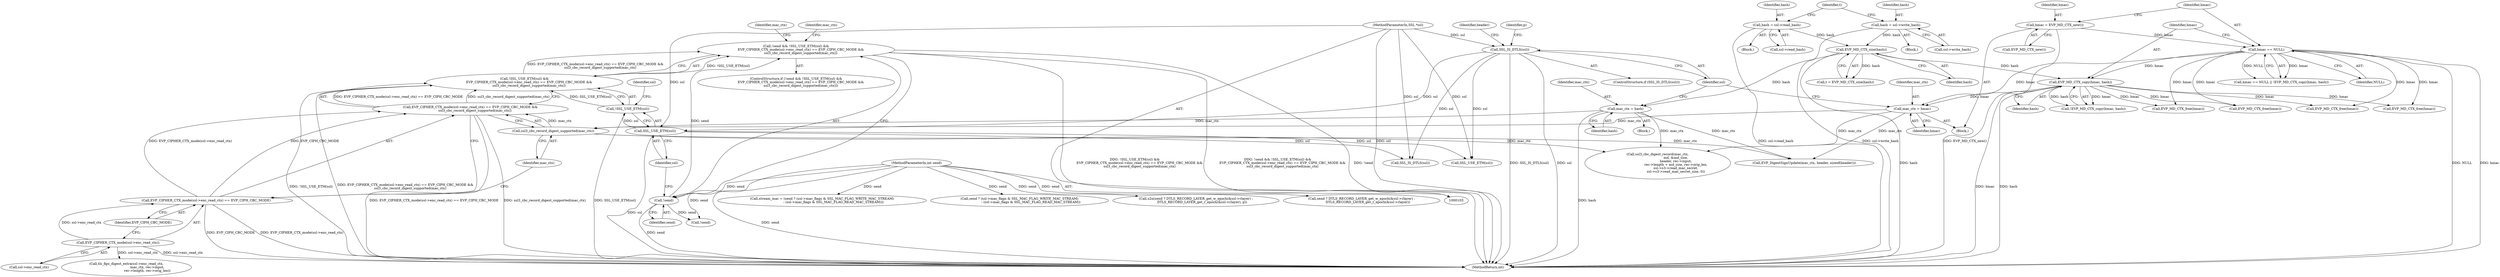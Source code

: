 digraph "1_openssl_4ad93618d26a3ea23d36ad5498ff4f59eff3a4d2_3@del" {
"1000286" [label="(Call,!send && !SSL_USE_ETM(ssl) &&\n         EVP_CIPHER_CTX_mode(ssl->enc_read_ctx) == EVP_CIPH_CBC_MODE &&\n         ssl3_cbc_record_digest_supported(mac_ctx))"];
"1000287" [label="(Call,!send)"];
"1000107" [label="(MethodParameterIn,int send)"];
"1000289" [label="(Call,!SSL_USE_ETM(ssl) &&\n         EVP_CIPHER_CTX_mode(ssl->enc_read_ctx) == EVP_CIPH_CBC_MODE &&\n         ssl3_cbc_record_digest_supported(mac_ctx))"];
"1000290" [label="(Call,!SSL_USE_ETM(ssl))"];
"1000291" [label="(Call,SSL_USE_ETM(ssl))"];
"1000202" [label="(Call,SSL_IS_DTLS(ssl))"];
"1000104" [label="(MethodParameterIn,SSL *ssl)"];
"1000293" [label="(Call,EVP_CIPHER_CTX_mode(ssl->enc_read_ctx) == EVP_CIPH_CBC_MODE &&\n         ssl3_cbc_record_digest_supported(mac_ctx))"];
"1000294" [label="(Call,EVP_CIPHER_CTX_mode(ssl->enc_read_ctx) == EVP_CIPH_CBC_MODE)"];
"1000295" [label="(Call,EVP_CIPHER_CTX_mode(ssl->enc_read_ctx))"];
"1000300" [label="(Call,ssl3_cbc_record_digest_supported(mac_ctx))"];
"1000178" [label="(Call,mac_ctx = hash)"];
"1000166" [label="(Call,EVP_MD_CTX_size(hash))"];
"1000159" [label="(Call,hash = ssl->read_hash)"];
"1000145" [label="(Call,hash = ssl->write_hash)"];
"1000198" [label="(Call,mac_ctx = hmac)"];
"1000188" [label="(Call,hmac == NULL)"];
"1000183" [label="(Call,hmac = EVP_MD_CTX_new())"];
"1000192" [label="(Call,EVP_MD_CTX_copy(hmac, hash))"];
"1000208" [label="(Identifier,p)"];
"1000178" [label="(Call,mac_ctx = hash)"];
"1000187" [label="(Call,hmac == NULL || !EVP_MD_CTX_copy(hmac, hash))"];
"1000300" [label="(Call,ssl3_cbc_record_digest_supported(mac_ctx))"];
"1000145" [label="(Call,hash = ssl->write_hash)"];
"1000185" [label="(Call,EVP_MD_CTX_new())"];
"1000190" [label="(Identifier,NULL)"];
"1000193" [label="(Identifier,hmac)"];
"1000201" [label="(ControlStructure,if (SSL_IS_DTLS(ssl)))"];
"1000296" [label="(Call,ssl->enc_read_ctx)"];
"1000377" [label="(Call,!send)"];
"1000183" [label="(Call,hmac = EVP_MD_CTX_new())"];
"1000120" [label="(Call,stream_mac = (send ? (ssl->mac_flags & SSL_MAC_FLAG_WRITE_MAC_STREAM)\n                      : (ssl->mac_flags & SSL_MAC_FLAG_READ_MAC_STREAM)))"];
"1000291" [label="(Call,SSL_USE_ETM(ssl))"];
"1000202" [label="(Call,SSL_IS_DTLS(ssl))"];
"1000370" [label="(Call,EVP_MD_CTX_free(hmac))"];
"1000192" [label="(Call,EVP_MD_CTX_copy(hmac, hash))"];
"1000107" [label="(MethodParameterIn,int send)"];
"1000294" [label="(Call,EVP_CIPHER_CTX_mode(ssl->enc_read_ctx) == EVP_CIPH_CBC_MODE)"];
"1000189" [label="(Identifier,hmac)"];
"1000191" [label="(Call,!EVP_MD_CTX_copy(hmac, hash))"];
"1000288" [label="(Identifier,send)"];
"1000199" [label="(Identifier,mac_ctx)"];
"1000160" [label="(Identifier,hash)"];
"1000292" [label="(Identifier,ssl)"];
"1000345" [label="(Call,EVP_DigestSignUpdate(mac_ctx, header, sizeof(header)))"];
"1000299" [label="(Identifier,EVP_CIPH_CBC_MODE)"];
"1000122" [label="(Call,send ? (ssl->mac_flags & SSL_MAC_FLAG_WRITE_MAC_STREAM)\n                      : (ssl->mac_flags & SSL_MAC_FLAG_READ_MAC_STREAM))"];
"1000164" [label="(Call,t = EVP_MD_CTX_size(hash))"];
"1000151" [label="(Block,)"];
"1000301" [label="(Identifier,mac_ctx)"];
"1000147" [label="(Call,ssl->write_hash)"];
"1000161" [label="(Call,ssl->read_hash)"];
"1000200" [label="(Identifier,hmac)"];
"1000335" [label="(Call,EVP_MD_CTX_free(hmac))"];
"1000306" [label="(Identifier,mac_ctx)"];
"1000381" [label="(Call,SSL_USE_ETM(ssl))"];
"1000166" [label="(Call,EVP_MD_CTX_size(hash))"];
"1000167" [label="(Identifier,hash)"];
"1000137" [label="(Block,)"];
"1000188" [label="(Call,hmac == NULL)"];
"1000297" [label="(Identifier,ssl)"];
"1000295" [label="(Call,EVP_CIPHER_CTX_mode(ssl->enc_read_ctx))"];
"1000203" [label="(Identifier,ssl)"];
"1000285" [label="(ControlStructure,if (!send && !SSL_USE_ETM(ssl) &&\n         EVP_CIPHER_CTX_mode(ssl->enc_read_ctx) == EVP_CIPH_CBC_MODE &&\n         ssl3_cbc_record_digest_supported(mac_ctx)))"];
"1000386" [label="(Call,tls_fips_digest_extra(ssl->enc_read_ctx,\n                                        mac_ctx, rec->input,\n                                        rec->length, rec->orig_len))"];
"1000198" [label="(Call,mac_ctx = hmac)"];
"1000286" [label="(Call,!send && !SSL_USE_ETM(ssl) &&\n         EVP_CIPHER_CTX_mode(ssl->enc_read_ctx) == EVP_CIPH_CBC_MODE &&\n         ssl3_cbc_record_digest_supported(mac_ctx))"];
"1000293" [label="(Call,EVP_CIPHER_CTX_mode(ssl->enc_read_ctx) == EVP_CIPH_CBC_MODE &&\n         ssl3_cbc_record_digest_supported(mac_ctx))"];
"1000180" [label="(Identifier,hash)"];
"1000237" [label="(Identifier,header)"];
"1000506" [label="(MethodReturn,int)"];
"1000305" [label="(Call,ssl3_cbc_digest_record(mac_ctx,\n                                   md, &md_size,\n                                   header, rec->input,\n                                   rec->length + md_size, rec->orig_len,\n                                   ssl->s3->read_mac_secret,\n                                   ssl->s3->read_mac_secret_size, 0))"];
"1000460" [label="(Call,SSL_IS_DTLS(ssl))"];
"1000401" [label="(Call,EVP_MD_CTX_free(hmac))"];
"1000184" [label="(Identifier,hmac)"];
"1000406" [label="(Call,EVP_MD_CTX_free(hmac))"];
"1000194" [label="(Identifier,hash)"];
"1000104" [label="(MethodParameterIn,SSL *ssl)"];
"1000287" [label="(Call,!send)"];
"1000290" [label="(Call,!SSL_USE_ETM(ssl))"];
"1000210" [label="(Call,s2n(send ? DTLS_RECORD_LAYER_get_w_epoch(&ssl->rlayer) :\n            DTLS_RECORD_LAYER_get_r_epoch(&ssl->rlayer), p))"];
"1000177" [label="(Block,)"];
"1000346" [label="(Identifier,mac_ctx)"];
"1000159" [label="(Call,hash = ssl->read_hash)"];
"1000146" [label="(Identifier,hash)"];
"1000179" [label="(Identifier,mac_ctx)"];
"1000182" [label="(Block,)"];
"1000165" [label="(Identifier,t)"];
"1000289" [label="(Call,!SSL_USE_ETM(ssl) &&\n         EVP_CIPHER_CTX_mode(ssl->enc_read_ctx) == EVP_CIPH_CBC_MODE &&\n         ssl3_cbc_record_digest_supported(mac_ctx))"];
"1000211" [label="(Call,send ? DTLS_RECORD_LAYER_get_w_epoch(&ssl->rlayer) :\n            DTLS_RECORD_LAYER_get_r_epoch(&ssl->rlayer))"];
"1000286" -> "1000285"  [label="AST: "];
"1000286" -> "1000287"  [label="CFG: "];
"1000286" -> "1000289"  [label="CFG: "];
"1000287" -> "1000286"  [label="AST: "];
"1000289" -> "1000286"  [label="AST: "];
"1000306" -> "1000286"  [label="CFG: "];
"1000346" -> "1000286"  [label="CFG: "];
"1000286" -> "1000506"  [label="DDG: !send && !SSL_USE_ETM(ssl) &&\n         EVP_CIPHER_CTX_mode(ssl->enc_read_ctx) == EVP_CIPH_CBC_MODE &&\n         ssl3_cbc_record_digest_supported(mac_ctx)"];
"1000286" -> "1000506"  [label="DDG: !send"];
"1000286" -> "1000506"  [label="DDG: !SSL_USE_ETM(ssl) &&\n         EVP_CIPHER_CTX_mode(ssl->enc_read_ctx) == EVP_CIPH_CBC_MODE &&\n         ssl3_cbc_record_digest_supported(mac_ctx)"];
"1000287" -> "1000286"  [label="DDG: send"];
"1000289" -> "1000286"  [label="DDG: !SSL_USE_ETM(ssl)"];
"1000289" -> "1000286"  [label="DDG: EVP_CIPHER_CTX_mode(ssl->enc_read_ctx) == EVP_CIPH_CBC_MODE &&\n         ssl3_cbc_record_digest_supported(mac_ctx)"];
"1000287" -> "1000288"  [label="CFG: "];
"1000288" -> "1000287"  [label="AST: "];
"1000292" -> "1000287"  [label="CFG: "];
"1000287" -> "1000506"  [label="DDG: send"];
"1000107" -> "1000287"  [label="DDG: send"];
"1000287" -> "1000377"  [label="DDG: send"];
"1000107" -> "1000103"  [label="AST: "];
"1000107" -> "1000506"  [label="DDG: send"];
"1000107" -> "1000120"  [label="DDG: send"];
"1000107" -> "1000122"  [label="DDG: send"];
"1000107" -> "1000210"  [label="DDG: send"];
"1000107" -> "1000211"  [label="DDG: send"];
"1000107" -> "1000377"  [label="DDG: send"];
"1000289" -> "1000290"  [label="CFG: "];
"1000289" -> "1000293"  [label="CFG: "];
"1000290" -> "1000289"  [label="AST: "];
"1000293" -> "1000289"  [label="AST: "];
"1000289" -> "1000506"  [label="DDG: !SSL_USE_ETM(ssl)"];
"1000289" -> "1000506"  [label="DDG: EVP_CIPHER_CTX_mode(ssl->enc_read_ctx) == EVP_CIPH_CBC_MODE &&\n         ssl3_cbc_record_digest_supported(mac_ctx)"];
"1000290" -> "1000289"  [label="DDG: SSL_USE_ETM(ssl)"];
"1000293" -> "1000289"  [label="DDG: EVP_CIPHER_CTX_mode(ssl->enc_read_ctx) == EVP_CIPH_CBC_MODE"];
"1000293" -> "1000289"  [label="DDG: ssl3_cbc_record_digest_supported(mac_ctx)"];
"1000290" -> "1000291"  [label="CFG: "];
"1000291" -> "1000290"  [label="AST: "];
"1000297" -> "1000290"  [label="CFG: "];
"1000290" -> "1000506"  [label="DDG: SSL_USE_ETM(ssl)"];
"1000291" -> "1000290"  [label="DDG: ssl"];
"1000291" -> "1000292"  [label="CFG: "];
"1000292" -> "1000291"  [label="AST: "];
"1000291" -> "1000506"  [label="DDG: ssl"];
"1000202" -> "1000291"  [label="DDG: ssl"];
"1000104" -> "1000291"  [label="DDG: ssl"];
"1000291" -> "1000381"  [label="DDG: ssl"];
"1000291" -> "1000460"  [label="DDG: ssl"];
"1000202" -> "1000201"  [label="AST: "];
"1000202" -> "1000203"  [label="CFG: "];
"1000203" -> "1000202"  [label="AST: "];
"1000208" -> "1000202"  [label="CFG: "];
"1000237" -> "1000202"  [label="CFG: "];
"1000202" -> "1000506"  [label="DDG: ssl"];
"1000202" -> "1000506"  [label="DDG: SSL_IS_DTLS(ssl)"];
"1000104" -> "1000202"  [label="DDG: ssl"];
"1000202" -> "1000381"  [label="DDG: ssl"];
"1000202" -> "1000460"  [label="DDG: ssl"];
"1000104" -> "1000103"  [label="AST: "];
"1000104" -> "1000506"  [label="DDG: ssl"];
"1000104" -> "1000381"  [label="DDG: ssl"];
"1000104" -> "1000460"  [label="DDG: ssl"];
"1000293" -> "1000294"  [label="CFG: "];
"1000293" -> "1000300"  [label="CFG: "];
"1000294" -> "1000293"  [label="AST: "];
"1000300" -> "1000293"  [label="AST: "];
"1000293" -> "1000506"  [label="DDG: EVP_CIPHER_CTX_mode(ssl->enc_read_ctx) == EVP_CIPH_CBC_MODE"];
"1000293" -> "1000506"  [label="DDG: ssl3_cbc_record_digest_supported(mac_ctx)"];
"1000294" -> "1000293"  [label="DDG: EVP_CIPHER_CTX_mode(ssl->enc_read_ctx)"];
"1000294" -> "1000293"  [label="DDG: EVP_CIPH_CBC_MODE"];
"1000300" -> "1000293"  [label="DDG: mac_ctx"];
"1000294" -> "1000299"  [label="CFG: "];
"1000295" -> "1000294"  [label="AST: "];
"1000299" -> "1000294"  [label="AST: "];
"1000301" -> "1000294"  [label="CFG: "];
"1000294" -> "1000506"  [label="DDG: EVP_CIPH_CBC_MODE"];
"1000294" -> "1000506"  [label="DDG: EVP_CIPHER_CTX_mode(ssl->enc_read_ctx)"];
"1000295" -> "1000294"  [label="DDG: ssl->enc_read_ctx"];
"1000295" -> "1000296"  [label="CFG: "];
"1000296" -> "1000295"  [label="AST: "];
"1000299" -> "1000295"  [label="CFG: "];
"1000295" -> "1000506"  [label="DDG: ssl->enc_read_ctx"];
"1000295" -> "1000386"  [label="DDG: ssl->enc_read_ctx"];
"1000300" -> "1000301"  [label="CFG: "];
"1000301" -> "1000300"  [label="AST: "];
"1000178" -> "1000300"  [label="DDG: mac_ctx"];
"1000198" -> "1000300"  [label="DDG: mac_ctx"];
"1000300" -> "1000305"  [label="DDG: mac_ctx"];
"1000300" -> "1000345"  [label="DDG: mac_ctx"];
"1000178" -> "1000177"  [label="AST: "];
"1000178" -> "1000180"  [label="CFG: "];
"1000179" -> "1000178"  [label="AST: "];
"1000180" -> "1000178"  [label="AST: "];
"1000203" -> "1000178"  [label="CFG: "];
"1000178" -> "1000506"  [label="DDG: hash"];
"1000166" -> "1000178"  [label="DDG: hash"];
"1000178" -> "1000305"  [label="DDG: mac_ctx"];
"1000178" -> "1000345"  [label="DDG: mac_ctx"];
"1000166" -> "1000164"  [label="AST: "];
"1000166" -> "1000167"  [label="CFG: "];
"1000167" -> "1000166"  [label="AST: "];
"1000164" -> "1000166"  [label="CFG: "];
"1000166" -> "1000506"  [label="DDG: hash"];
"1000166" -> "1000164"  [label="DDG: hash"];
"1000159" -> "1000166"  [label="DDG: hash"];
"1000145" -> "1000166"  [label="DDG: hash"];
"1000166" -> "1000192"  [label="DDG: hash"];
"1000159" -> "1000151"  [label="AST: "];
"1000159" -> "1000161"  [label="CFG: "];
"1000160" -> "1000159"  [label="AST: "];
"1000161" -> "1000159"  [label="AST: "];
"1000165" -> "1000159"  [label="CFG: "];
"1000159" -> "1000506"  [label="DDG: ssl->read_hash"];
"1000145" -> "1000137"  [label="AST: "];
"1000145" -> "1000147"  [label="CFG: "];
"1000146" -> "1000145"  [label="AST: "];
"1000147" -> "1000145"  [label="AST: "];
"1000165" -> "1000145"  [label="CFG: "];
"1000145" -> "1000506"  [label="DDG: ssl->write_hash"];
"1000198" -> "1000182"  [label="AST: "];
"1000198" -> "1000200"  [label="CFG: "];
"1000199" -> "1000198"  [label="AST: "];
"1000200" -> "1000198"  [label="AST: "];
"1000203" -> "1000198"  [label="CFG: "];
"1000188" -> "1000198"  [label="DDG: hmac"];
"1000192" -> "1000198"  [label="DDG: hmac"];
"1000198" -> "1000305"  [label="DDG: mac_ctx"];
"1000198" -> "1000345"  [label="DDG: mac_ctx"];
"1000188" -> "1000187"  [label="AST: "];
"1000188" -> "1000190"  [label="CFG: "];
"1000189" -> "1000188"  [label="AST: "];
"1000190" -> "1000188"  [label="AST: "];
"1000193" -> "1000188"  [label="CFG: "];
"1000187" -> "1000188"  [label="CFG: "];
"1000188" -> "1000506"  [label="DDG: NULL"];
"1000188" -> "1000506"  [label="DDG: hmac"];
"1000188" -> "1000187"  [label="DDG: hmac"];
"1000188" -> "1000187"  [label="DDG: NULL"];
"1000183" -> "1000188"  [label="DDG: hmac"];
"1000188" -> "1000192"  [label="DDG: hmac"];
"1000188" -> "1000335"  [label="DDG: hmac"];
"1000188" -> "1000370"  [label="DDG: hmac"];
"1000188" -> "1000401"  [label="DDG: hmac"];
"1000188" -> "1000406"  [label="DDG: hmac"];
"1000183" -> "1000182"  [label="AST: "];
"1000183" -> "1000185"  [label="CFG: "];
"1000184" -> "1000183"  [label="AST: "];
"1000185" -> "1000183"  [label="AST: "];
"1000189" -> "1000183"  [label="CFG: "];
"1000183" -> "1000506"  [label="DDG: EVP_MD_CTX_new()"];
"1000192" -> "1000191"  [label="AST: "];
"1000192" -> "1000194"  [label="CFG: "];
"1000193" -> "1000192"  [label="AST: "];
"1000194" -> "1000192"  [label="AST: "];
"1000191" -> "1000192"  [label="CFG: "];
"1000192" -> "1000506"  [label="DDG: hash"];
"1000192" -> "1000506"  [label="DDG: hmac"];
"1000192" -> "1000191"  [label="DDG: hmac"];
"1000192" -> "1000191"  [label="DDG: hash"];
"1000192" -> "1000335"  [label="DDG: hmac"];
"1000192" -> "1000370"  [label="DDG: hmac"];
"1000192" -> "1000401"  [label="DDG: hmac"];
"1000192" -> "1000406"  [label="DDG: hmac"];
}
